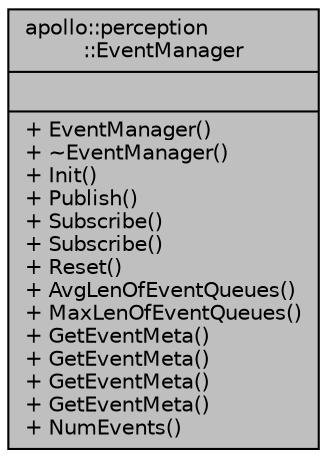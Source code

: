 digraph "apollo::perception::EventManager"
{
  edge [fontname="Helvetica",fontsize="10",labelfontname="Helvetica",labelfontsize="10"];
  node [fontname="Helvetica",fontsize="10",shape=record];
  Node1 [label="{apollo::perception\l::EventManager\n||+ EventManager()\l+ ~EventManager()\l+ Init()\l+ Publish()\l+ Subscribe()\l+ Subscribe()\l+ Reset()\l+ AvgLenOfEventQueues()\l+ MaxLenOfEventQueues()\l+ GetEventMeta()\l+ GetEventMeta()\l+ GetEventMeta()\l+ GetEventMeta()\l+ NumEvents()\l}",height=0.2,width=0.4,color="black", fillcolor="grey75", style="filled" fontcolor="black"];
}
